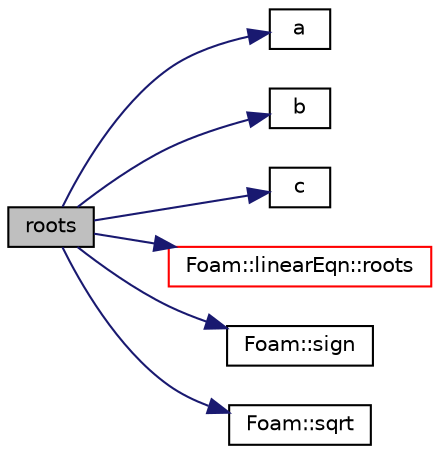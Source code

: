 digraph "roots"
{
  bgcolor="transparent";
  edge [fontname="Helvetica",fontsize="10",labelfontname="Helvetica",labelfontsize="10"];
  node [fontname="Helvetica",fontsize="10",shape=record];
  rankdir="LR";
  Node1 [label="roots",height=0.2,width=0.4,color="black", fillcolor="grey75", style="filled" fontcolor="black"];
  Node1 -> Node2 [color="midnightblue",fontsize="10",style="solid",fontname="Helvetica"];
  Node2 [label="a",height=0.2,width=0.4,color="black",URL="$classFoam_1_1quadraticEqn.html#a1d158acc0b01a3a5e2b5725cff9e2355"];
  Node1 -> Node3 [color="midnightblue",fontsize="10",style="solid",fontname="Helvetica"];
  Node3 [label="b",height=0.2,width=0.4,color="black",URL="$classFoam_1_1quadraticEqn.html#aee7610f21b96eca49a73d968f3f5b976"];
  Node1 -> Node4 [color="midnightblue",fontsize="10",style="solid",fontname="Helvetica"];
  Node4 [label="c",height=0.2,width=0.4,color="black",URL="$classFoam_1_1quadraticEqn.html#aa1f09964775859f00b15df765c685463"];
  Node1 -> Node5 [color="midnightblue",fontsize="10",style="solid",fontname="Helvetica"];
  Node5 [label="Foam::linearEqn::roots",height=0.2,width=0.4,color="red",URL="$classFoam_1_1linearEqn.html#a3a281ac19199b55f5d721f77dfacd404",tooltip="Get the roots. "];
  Node1 -> Node6 [color="midnightblue",fontsize="10",style="solid",fontname="Helvetica"];
  Node6 [label="Foam::sign",height=0.2,width=0.4,color="black",URL="$namespaceFoam.html#a221fd301d6c49c5bd4a6c0f5ccb893b2"];
  Node1 -> Node7 [color="midnightblue",fontsize="10",style="solid",fontname="Helvetica"];
  Node7 [label="Foam::sqrt",height=0.2,width=0.4,color="black",URL="$namespaceFoam.html#a8616bd62eebf2342a80222fecb1bda71"];
}
